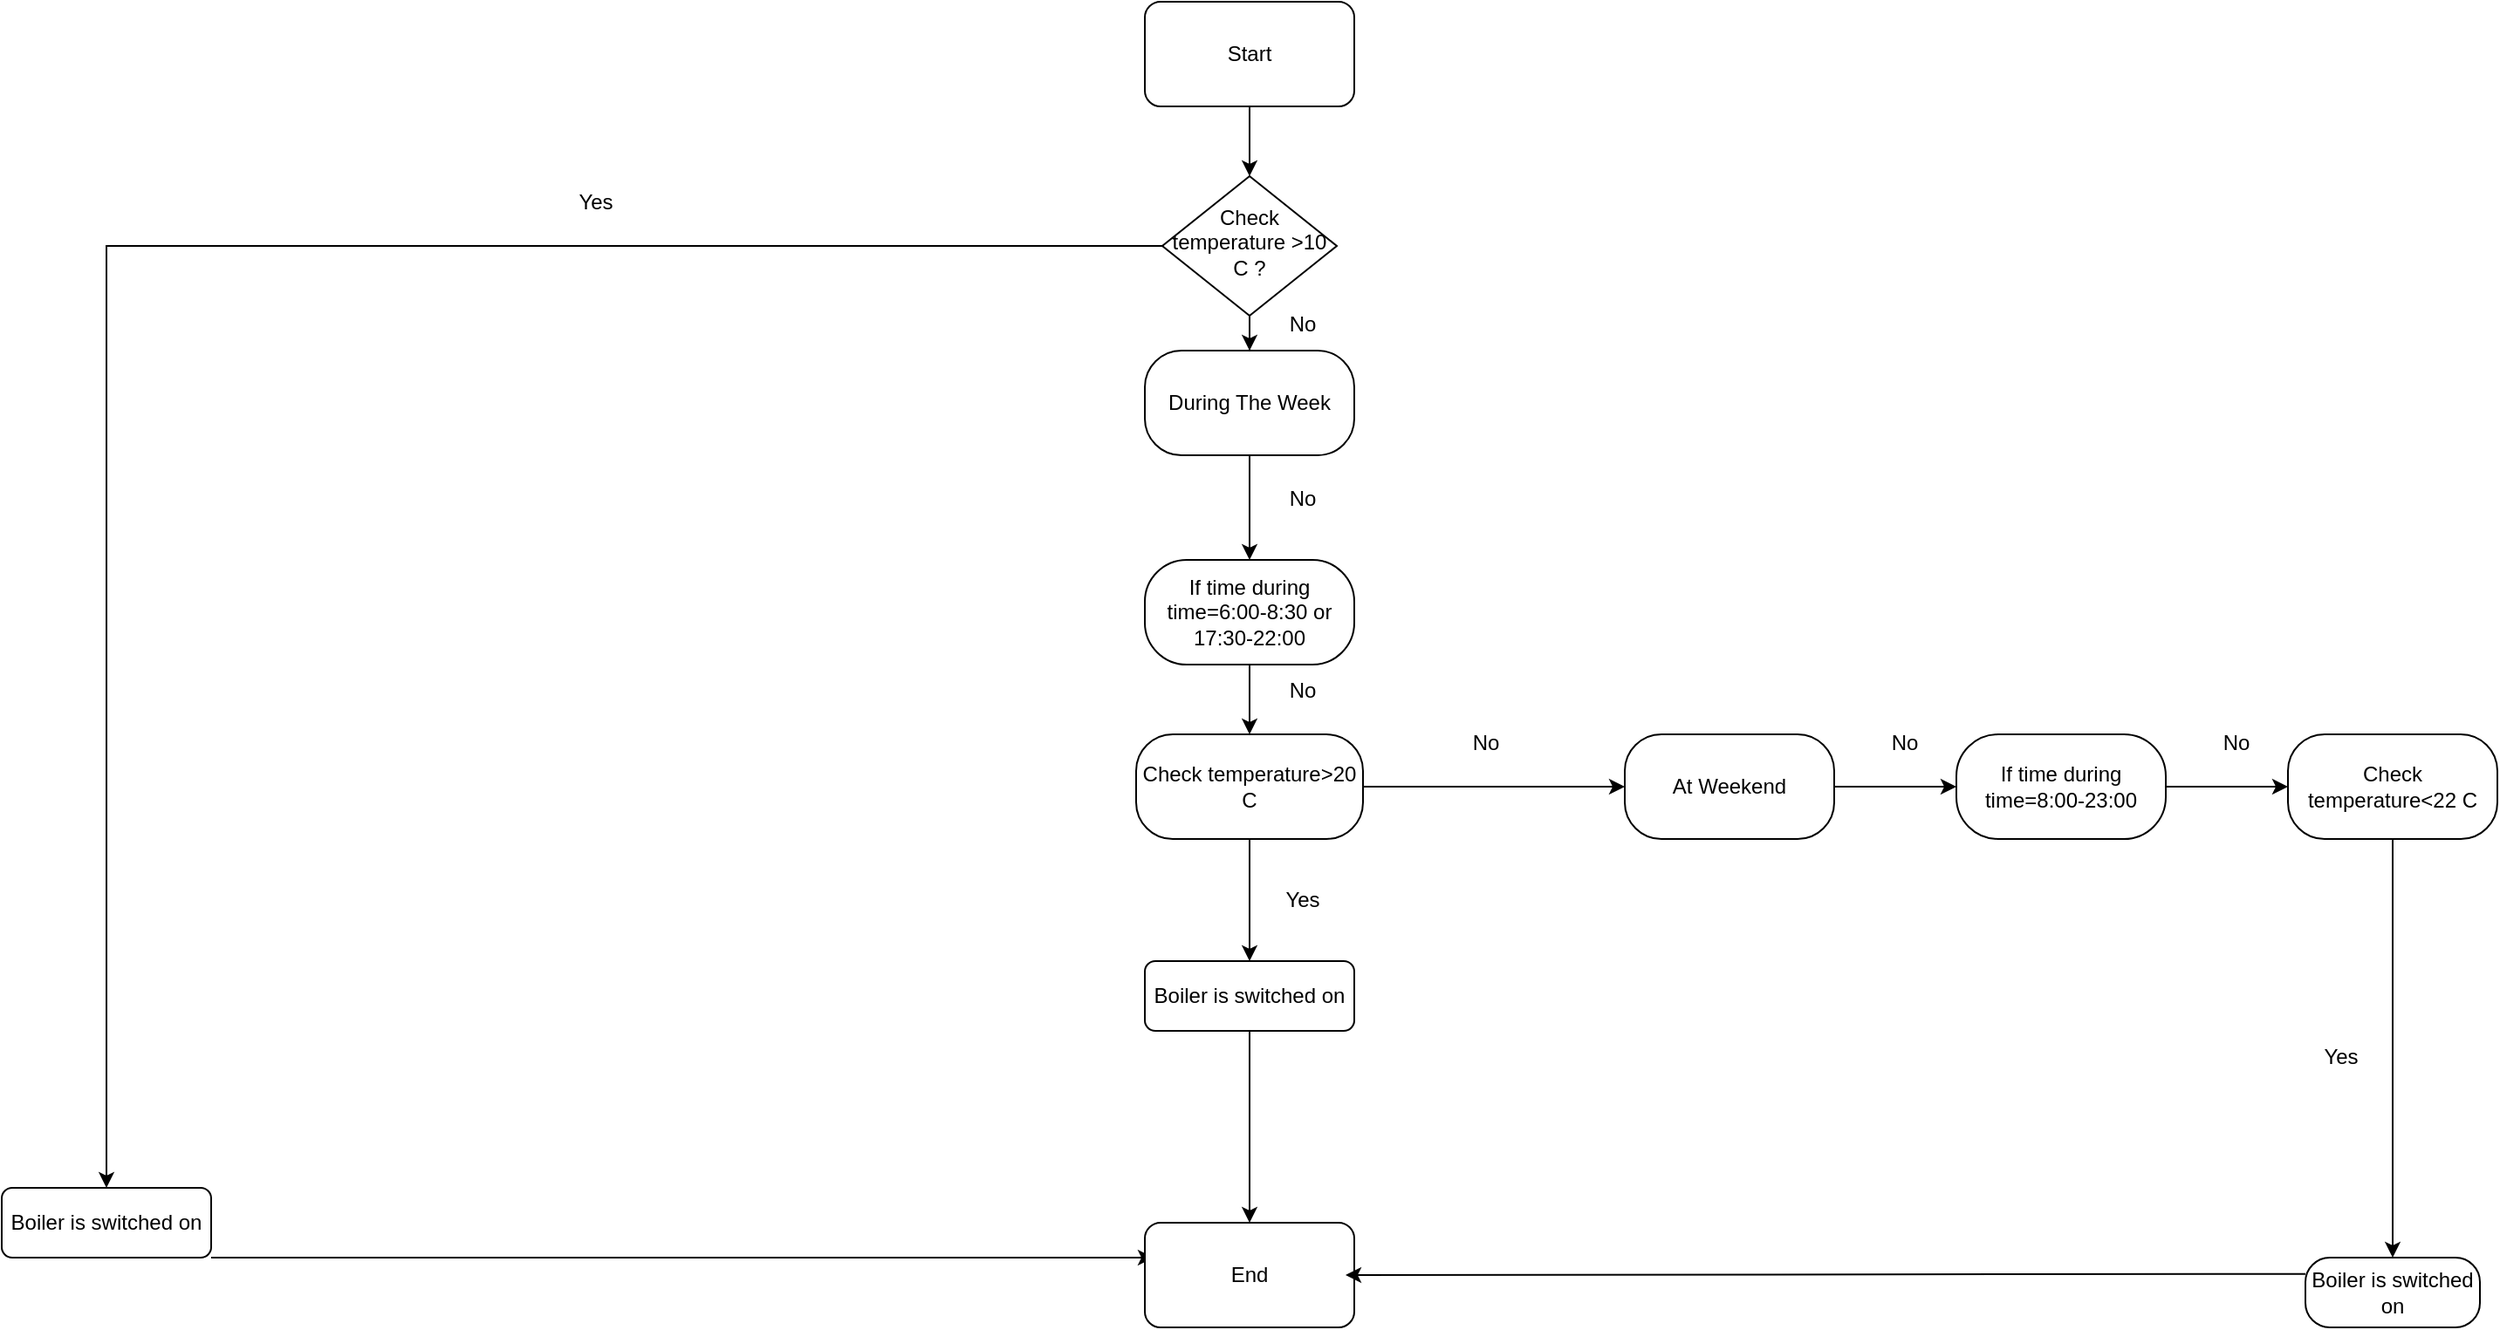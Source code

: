 <mxfile version="20.4.0" type="github">
  <diagram id="C5RBs43oDa-KdzZeNtuy" name="Page-1">
    <mxGraphModel dx="2076" dy="2311" grid="1" gridSize="10" guides="1" tooltips="1" connect="1" arrows="1" fold="1" page="1" pageScale="1" pageWidth="827" pageHeight="1169" math="0" shadow="0">
      <root>
        <mxCell id="WIyWlLk6GJQsqaUBKTNV-0" />
        <mxCell id="WIyWlLk6GJQsqaUBKTNV-1" parent="WIyWlLk6GJQsqaUBKTNV-0" />
        <mxCell id="0bGT7cWSIBNLA5SYS3lD-32" value="" style="edgeStyle=orthogonalEdgeStyle;rounded=0;orthogonalLoop=1;jettySize=auto;html=1;" parent="WIyWlLk6GJQsqaUBKTNV-1" source="WIyWlLk6GJQsqaUBKTNV-6" target="WIyWlLk6GJQsqaUBKTNV-11" edge="1">
          <mxGeometry relative="1" as="geometry" />
        </mxCell>
        <mxCell id="dqhn1mUw2i45DBH4slpV-17" value="" style="edgeStyle=orthogonalEdgeStyle;rounded=0;orthogonalLoop=1;jettySize=auto;html=1;" parent="WIyWlLk6GJQsqaUBKTNV-1" source="WIyWlLk6GJQsqaUBKTNV-6" target="dqhn1mUw2i45DBH4slpV-16" edge="1">
          <mxGeometry relative="1" as="geometry" />
        </mxCell>
        <mxCell id="WIyWlLk6GJQsqaUBKTNV-6" value="Check temperature &amp;gt;10 C ?" style="rhombus;whiteSpace=wrap;html=1;shadow=0;fontFamily=Helvetica;fontSize=12;align=center;strokeWidth=1;spacing=6;spacingTop=-4;" parent="WIyWlLk6GJQsqaUBKTNV-1" vertex="1">
          <mxGeometry x="775" y="-220" width="100" height="80" as="geometry" />
        </mxCell>
        <mxCell id="dqhn1mUw2i45DBH4slpV-4" value="" style="edgeStyle=orthogonalEdgeStyle;rounded=0;orthogonalLoop=1;jettySize=auto;html=1;" parent="WIyWlLk6GJQsqaUBKTNV-1" source="WIyWlLk6GJQsqaUBKTNV-7" target="dqhn1mUw2i45DBH4slpV-1" edge="1">
          <mxGeometry relative="1" as="geometry">
            <Array as="points">
              <mxPoint x="1000" y="130" />
            </Array>
          </mxGeometry>
        </mxCell>
        <mxCell id="dqhn1mUw2i45DBH4slpV-22" value="" style="edgeStyle=orthogonalEdgeStyle;rounded=0;orthogonalLoop=1;jettySize=auto;html=1;" parent="WIyWlLk6GJQsqaUBKTNV-1" source="WIyWlLk6GJQsqaUBKTNV-7" target="WIyWlLk6GJQsqaUBKTNV-12" edge="1">
          <mxGeometry relative="1" as="geometry" />
        </mxCell>
        <mxCell id="WIyWlLk6GJQsqaUBKTNV-7" value="Check temperature&amp;gt;20 C" style="rounded=1;whiteSpace=wrap;html=1;fontSize=12;glass=0;strokeWidth=1;shadow=0;arcSize=35;" parent="WIyWlLk6GJQsqaUBKTNV-1" vertex="1">
          <mxGeometry x="760" y="100" width="130" height="60" as="geometry" />
        </mxCell>
        <mxCell id="WIyWlLk6GJQsqaUBKTNV-11" value="Boiler is switched on" style="rounded=1;whiteSpace=wrap;html=1;fontSize=12;glass=0;strokeWidth=1;shadow=0;" parent="WIyWlLk6GJQsqaUBKTNV-1" vertex="1">
          <mxGeometry x="110" y="360" width="120" height="40" as="geometry" />
        </mxCell>
        <mxCell id="dqhn1mUw2i45DBH4slpV-15" value="" style="edgeStyle=orthogonalEdgeStyle;rounded=0;orthogonalLoop=1;jettySize=auto;html=1;" parent="WIyWlLk6GJQsqaUBKTNV-1" source="WIyWlLk6GJQsqaUBKTNV-12" target="dqhn1mUw2i45DBH4slpV-12" edge="1">
          <mxGeometry relative="1" as="geometry" />
        </mxCell>
        <mxCell id="WIyWlLk6GJQsqaUBKTNV-12" value="Boiler is switched on" style="rounded=1;whiteSpace=wrap;html=1;fontSize=12;glass=0;strokeWidth=1;shadow=0;" parent="WIyWlLk6GJQsqaUBKTNV-1" vertex="1">
          <mxGeometry x="765" y="230" width="120" height="40" as="geometry" />
        </mxCell>
        <mxCell id="0bGT7cWSIBNLA5SYS3lD-3" value="Yes" style="text;html=1;resizable=0;autosize=1;align=center;verticalAlign=middle;points=[];fillColor=none;strokeColor=none;rounded=0;" parent="WIyWlLk6GJQsqaUBKTNV-1" vertex="1">
          <mxGeometry x="835" y="180" width="40" height="30" as="geometry" />
        </mxCell>
        <mxCell id="0bGT7cWSIBNLA5SYS3lD-6" value="Yes" style="text;html=1;resizable=0;autosize=1;align=center;verticalAlign=middle;points=[];fillColor=none;strokeColor=none;rounded=0;" parent="WIyWlLk6GJQsqaUBKTNV-1" vertex="1">
          <mxGeometry x="430" y="-220" width="40" height="30" as="geometry" />
        </mxCell>
        <mxCell id="0bGT7cWSIBNLA5SYS3lD-14" value="Check temperature&amp;lt;22 C" style="whiteSpace=wrap;html=1;rounded=1;glass=0;strokeWidth=1;shadow=0;arcSize=35;" parent="WIyWlLk6GJQsqaUBKTNV-1" vertex="1">
          <mxGeometry x="1420" y="100" width="120" height="60" as="geometry" />
        </mxCell>
        <mxCell id="0bGT7cWSIBNLA5SYS3lD-16" value="Boiler is switched on" style="whiteSpace=wrap;html=1;rounded=1;glass=0;strokeWidth=1;shadow=0;arcSize=35;" parent="WIyWlLk6GJQsqaUBKTNV-1" vertex="1">
          <mxGeometry x="1430" y="400" width="100" height="40" as="geometry" />
        </mxCell>
        <mxCell id="0bGT7cWSIBNLA5SYS3lD-34" value="" style="endArrow=classic;html=1;rounded=0;exitX=1;exitY=1;exitDx=0;exitDy=0;" parent="WIyWlLk6GJQsqaUBKTNV-1" source="WIyWlLk6GJQsqaUBKTNV-11" edge="1">
          <mxGeometry width="50" height="50" relative="1" as="geometry">
            <mxPoint x="827" y="20" as="sourcePoint" />
            <mxPoint x="770" y="400" as="targetPoint" />
            <Array as="points">
              <mxPoint x="500" y="400" />
            </Array>
          </mxGeometry>
        </mxCell>
        <mxCell id="0bGT7cWSIBNLA5SYS3lD-37" value="No" style="text;html=1;resizable=0;autosize=1;align=center;verticalAlign=middle;points=[];fillColor=none;strokeColor=none;rounded=0;" parent="WIyWlLk6GJQsqaUBKTNV-1" vertex="1">
          <mxGeometry x="835" y="-50" width="40" height="30" as="geometry" />
        </mxCell>
        <mxCell id="0bGT7cWSIBNLA5SYS3lD-38" value="No" style="text;html=1;resizable=0;autosize=1;align=center;verticalAlign=middle;points=[];fillColor=none;strokeColor=none;rounded=0;" parent="WIyWlLk6GJQsqaUBKTNV-1" vertex="1">
          <mxGeometry x="835" y="60" width="40" height="30" as="geometry" />
        </mxCell>
        <mxCell id="0bGT7cWSIBNLA5SYS3lD-40" value="No" style="text;html=1;resizable=0;autosize=1;align=center;verticalAlign=middle;points=[];fillColor=none;strokeColor=none;rounded=0;" parent="WIyWlLk6GJQsqaUBKTNV-1" vertex="1">
          <mxGeometry x="835" y="-150" width="40" height="30" as="geometry" />
        </mxCell>
        <mxCell id="0bGT7cWSIBNLA5SYS3lD-41" value="No" style="text;html=1;resizable=0;autosize=1;align=center;verticalAlign=middle;points=[];fillColor=none;strokeColor=none;rounded=0;" parent="WIyWlLk6GJQsqaUBKTNV-1" vertex="1">
          <mxGeometry x="1370" y="90" width="40" height="30" as="geometry" />
        </mxCell>
        <mxCell id="0bGT7cWSIBNLA5SYS3lD-42" value="Yes" style="text;html=1;resizable=0;autosize=1;align=center;verticalAlign=middle;points=[];fillColor=none;strokeColor=none;rounded=0;" parent="WIyWlLk6GJQsqaUBKTNV-1" vertex="1">
          <mxGeometry x="1430" y="270" width="40" height="30" as="geometry" />
        </mxCell>
        <mxCell id="dqhn1mUw2i45DBH4slpV-23" value="" style="edgeStyle=orthogonalEdgeStyle;rounded=0;orthogonalLoop=1;jettySize=auto;html=1;" parent="WIyWlLk6GJQsqaUBKTNV-1" source="dqhn1mUw2i45DBH4slpV-0" target="0bGT7cWSIBNLA5SYS3lD-14" edge="1">
          <mxGeometry relative="1" as="geometry" />
        </mxCell>
        <mxCell id="dqhn1mUw2i45DBH4slpV-0" value="If time during time=8:00-23:00" style="whiteSpace=wrap;html=1;rounded=1;glass=0;strokeWidth=1;shadow=0;arcSize=40;" parent="WIyWlLk6GJQsqaUBKTNV-1" vertex="1">
          <mxGeometry x="1230" y="100" width="120" height="60" as="geometry" />
        </mxCell>
        <mxCell id="dqhn1mUw2i45DBH4slpV-3" value="" style="edgeStyle=orthogonalEdgeStyle;rounded=0;orthogonalLoop=1;jettySize=auto;html=1;" parent="WIyWlLk6GJQsqaUBKTNV-1" source="dqhn1mUw2i45DBH4slpV-1" target="dqhn1mUw2i45DBH4slpV-0" edge="1">
          <mxGeometry relative="1" as="geometry" />
        </mxCell>
        <mxCell id="dqhn1mUw2i45DBH4slpV-1" value="At Weekend" style="whiteSpace=wrap;html=1;rounded=1;glass=0;strokeWidth=1;shadow=0;arcSize=35;" parent="WIyWlLk6GJQsqaUBKTNV-1" vertex="1">
          <mxGeometry x="1040" y="100" width="120" height="60" as="geometry" />
        </mxCell>
        <mxCell id="dqhn1mUw2i45DBH4slpV-7" value="No" style="text;html=1;resizable=0;autosize=1;align=center;verticalAlign=middle;points=[];fillColor=none;strokeColor=none;rounded=0;" parent="WIyWlLk6GJQsqaUBKTNV-1" vertex="1">
          <mxGeometry x="940" y="90" width="40" height="30" as="geometry" />
        </mxCell>
        <mxCell id="dqhn1mUw2i45DBH4slpV-8" value="No" style="text;html=1;resizable=0;autosize=1;align=center;verticalAlign=middle;points=[];fillColor=none;strokeColor=none;rounded=0;" parent="WIyWlLk6GJQsqaUBKTNV-1" vertex="1">
          <mxGeometry x="1180" y="90" width="40" height="30" as="geometry" />
        </mxCell>
        <mxCell id="dqhn1mUw2i45DBH4slpV-11" value="" style="edgeStyle=orthogonalEdgeStyle;rounded=0;orthogonalLoop=1;jettySize=auto;html=1;" parent="WIyWlLk6GJQsqaUBKTNV-1" source="dqhn1mUw2i45DBH4slpV-9" target="WIyWlLk6GJQsqaUBKTNV-6" edge="1">
          <mxGeometry relative="1" as="geometry" />
        </mxCell>
        <mxCell id="dqhn1mUw2i45DBH4slpV-9" value="Start" style="whiteSpace=wrap;html=1;rounded=1;glass=0;strokeWidth=1;shadow=0;" parent="WIyWlLk6GJQsqaUBKTNV-1" vertex="1">
          <mxGeometry x="765" y="-320" width="120" height="60" as="geometry" />
        </mxCell>
        <mxCell id="dqhn1mUw2i45DBH4slpV-12" value="End" style="whiteSpace=wrap;html=1;rounded=1;glass=0;strokeWidth=1;shadow=0;" parent="WIyWlLk6GJQsqaUBKTNV-1" vertex="1">
          <mxGeometry x="765" y="380" width="120" height="60" as="geometry" />
        </mxCell>
        <mxCell id="dqhn1mUw2i45DBH4slpV-20" value="" style="edgeStyle=orthogonalEdgeStyle;rounded=0;orthogonalLoop=1;jettySize=auto;html=1;" parent="WIyWlLk6GJQsqaUBKTNV-1" source="dqhn1mUw2i45DBH4slpV-16" target="dqhn1mUw2i45DBH4slpV-19" edge="1">
          <mxGeometry relative="1" as="geometry" />
        </mxCell>
        <mxCell id="dqhn1mUw2i45DBH4slpV-16" value="During The Week" style="whiteSpace=wrap;html=1;rounded=1;glass=0;strokeWidth=1;shadow=0;arcSize=35;" parent="WIyWlLk6GJQsqaUBKTNV-1" vertex="1">
          <mxGeometry x="765" y="-120" width="120" height="60" as="geometry" />
        </mxCell>
        <mxCell id="dqhn1mUw2i45DBH4slpV-21" value="" style="edgeStyle=orthogonalEdgeStyle;rounded=0;orthogonalLoop=1;jettySize=auto;html=1;" parent="WIyWlLk6GJQsqaUBKTNV-1" source="dqhn1mUw2i45DBH4slpV-19" target="WIyWlLk6GJQsqaUBKTNV-7" edge="1">
          <mxGeometry relative="1" as="geometry" />
        </mxCell>
        <mxCell id="dqhn1mUw2i45DBH4slpV-19" value="If time during time=6:00-8:30 or 17:30-22:00" style="whiteSpace=wrap;html=1;rounded=1;glass=0;strokeWidth=1;shadow=0;arcSize=40;" parent="WIyWlLk6GJQsqaUBKTNV-1" vertex="1">
          <mxGeometry x="765" width="120" height="60" as="geometry" />
        </mxCell>
        <mxCell id="dqhn1mUw2i45DBH4slpV-24" value="" style="endArrow=classic;html=1;rounded=0;exitX=0.5;exitY=1;exitDx=0;exitDy=0;entryX=0.5;entryY=0;entryDx=0;entryDy=0;" parent="WIyWlLk6GJQsqaUBKTNV-1" source="0bGT7cWSIBNLA5SYS3lD-14" target="0bGT7cWSIBNLA5SYS3lD-16" edge="1">
          <mxGeometry width="50" height="50" relative="1" as="geometry">
            <mxPoint x="1440" y="200" as="sourcePoint" />
            <mxPoint x="1480" y="310" as="targetPoint" />
            <Array as="points">
              <mxPoint x="1480" y="230" />
            </Array>
          </mxGeometry>
        </mxCell>
        <mxCell id="dqhn1mUw2i45DBH4slpV-25" value="" style="endArrow=classic;html=1;rounded=0;" parent="WIyWlLk6GJQsqaUBKTNV-1" edge="1">
          <mxGeometry width="50" height="50" relative="1" as="geometry">
            <mxPoint x="1430" y="409.33" as="sourcePoint" />
            <mxPoint x="880" y="410" as="targetPoint" />
          </mxGeometry>
        </mxCell>
      </root>
    </mxGraphModel>
  </diagram>
</mxfile>
